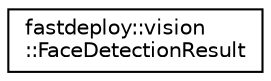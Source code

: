 digraph "Graphical Class Hierarchy"
{
  edge [fontname="Helvetica",fontsize="10",labelfontname="Helvetica",labelfontsize="10"];
  node [fontname="Helvetica",fontsize="10",shape=record];
  rankdir="LR";
  Node1 [label="fastdeploy::vision\l::FaceDetectionResult",height=0.2,width=0.4,color="black", fillcolor="white", style="filled",URL="$structfastdeploy_1_1vision_1_1FaceDetectionResult.html",tooltip="Face detection result structure for all the face detection models. "];
}
